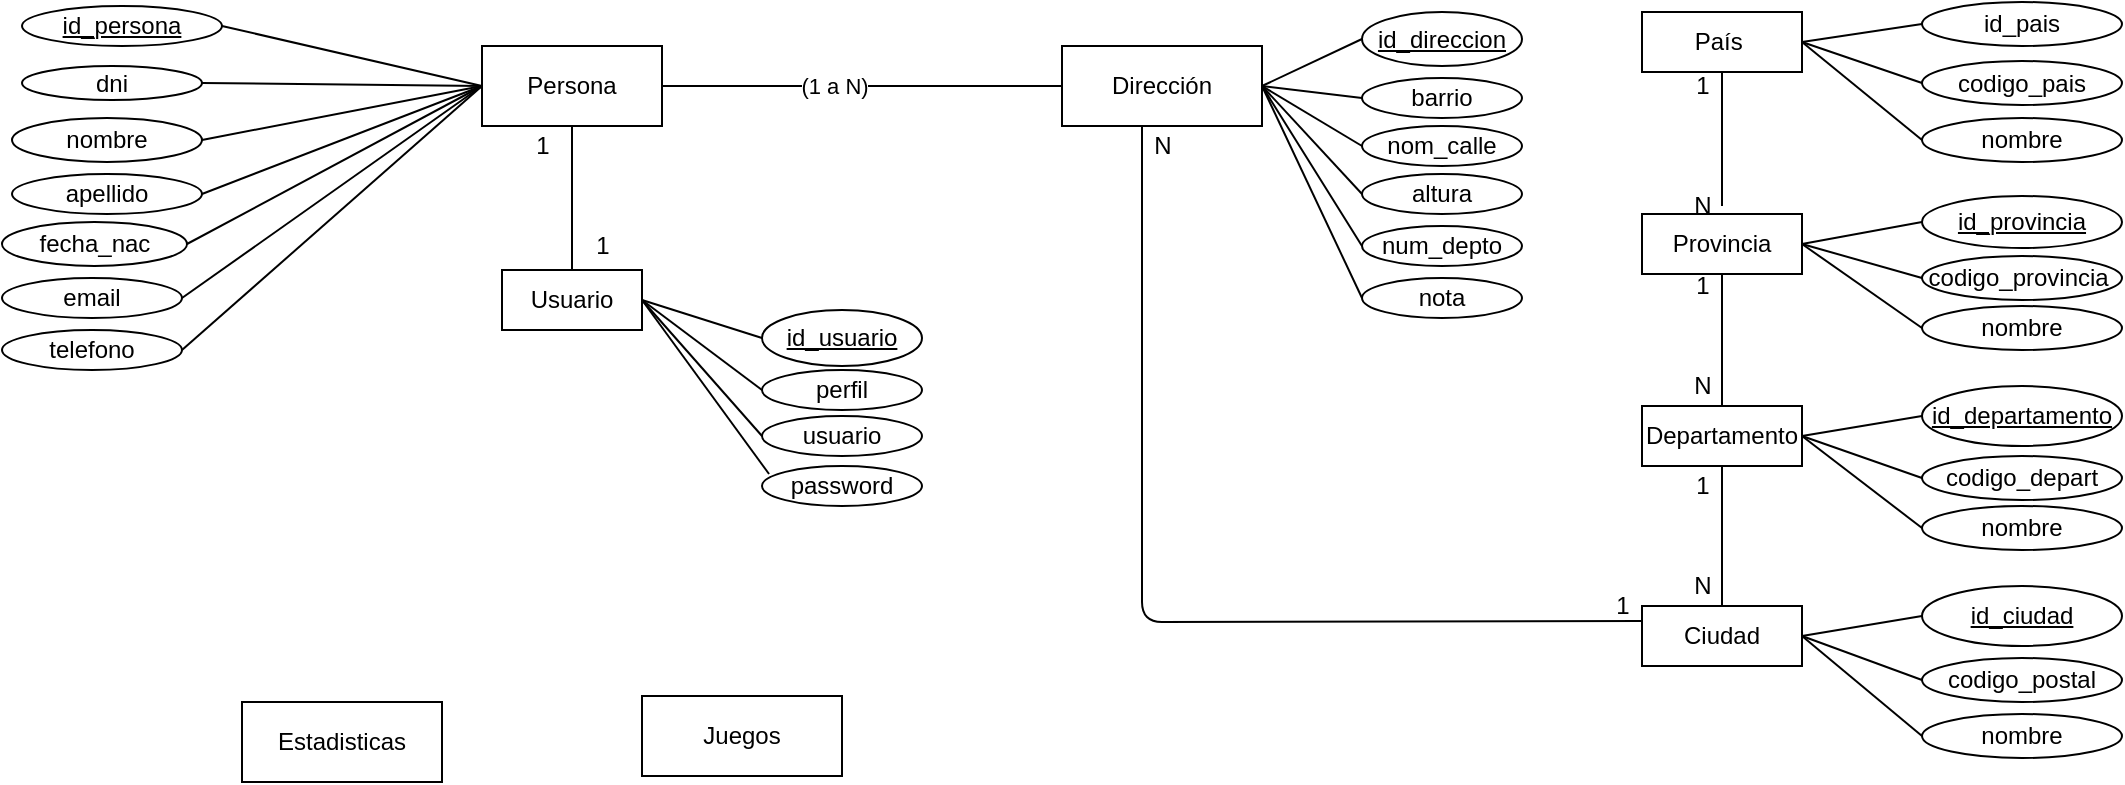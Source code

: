 <mxfile version="13.9.9" type="device"><diagram id="C5RBs43oDa-KdzZeNtuy" name="Page-1"><mxGraphModel dx="1092" dy="494" grid="1" gridSize="10" guides="1" tooltips="1" connect="1" arrows="1" fold="1" page="1" pageScale="1" pageWidth="827" pageHeight="1169" math="0" shadow="0"><root><mxCell id="WIyWlLk6GJQsqaUBKTNV-0"/><mxCell id="WIyWlLk6GJQsqaUBKTNV-1" parent="WIyWlLk6GJQsqaUBKTNV-0"/><mxCell id="5IrtPDX4QLmlhJ31itoz-1" value="Usuario" style="whiteSpace=wrap;html=1;align=center;" vertex="1" parent="WIyWlLk6GJQsqaUBKTNV-1"><mxGeometry x="270" y="142" width="70" height="30" as="geometry"/></mxCell><mxCell id="5IrtPDX4QLmlhJ31itoz-11" value="Persona" style="whiteSpace=wrap;html=1;align=center;" vertex="1" parent="WIyWlLk6GJQsqaUBKTNV-1"><mxGeometry x="260" y="30" width="90" height="40" as="geometry"/></mxCell><mxCell id="5IrtPDX4QLmlhJ31itoz-13" value="Juegos" style="whiteSpace=wrap;html=1;align=center;" vertex="1" parent="WIyWlLk6GJQsqaUBKTNV-1"><mxGeometry x="340" y="355" width="100" height="40" as="geometry"/></mxCell><mxCell id="5IrtPDX4QLmlhJ31itoz-14" value="Estadisticas" style="whiteSpace=wrap;html=1;align=center;" vertex="1" parent="WIyWlLk6GJQsqaUBKTNV-1"><mxGeometry x="140" y="358" width="100" height="40" as="geometry"/></mxCell><mxCell id="5IrtPDX4QLmlhJ31itoz-17" value="id_persona" style="ellipse;whiteSpace=wrap;html=1;align=center;fontStyle=4;" vertex="1" parent="WIyWlLk6GJQsqaUBKTNV-1"><mxGeometry x="30" y="10" width="100" height="20" as="geometry"/></mxCell><mxCell id="5IrtPDX4QLmlhJ31itoz-18" value="dni" style="ellipse;whiteSpace=wrap;html=1;align=center;" vertex="1" parent="WIyWlLk6GJQsqaUBKTNV-1"><mxGeometry x="30" y="40" width="90" height="17" as="geometry"/></mxCell><mxCell id="5IrtPDX4QLmlhJ31itoz-21" value="nombre" style="ellipse;whiteSpace=wrap;html=1;align=center;" vertex="1" parent="WIyWlLk6GJQsqaUBKTNV-1"><mxGeometry x="25" y="66" width="95" height="22" as="geometry"/></mxCell><mxCell id="5IrtPDX4QLmlhJ31itoz-22" value="apellido" style="ellipse;whiteSpace=wrap;html=1;align=center;" vertex="1" parent="WIyWlLk6GJQsqaUBKTNV-1"><mxGeometry x="25" y="94" width="95" height="20" as="geometry"/></mxCell><mxCell id="5IrtPDX4QLmlhJ31itoz-23" value="email" style="ellipse;whiteSpace=wrap;html=1;align=center;" vertex="1" parent="WIyWlLk6GJQsqaUBKTNV-1"><mxGeometry x="20" y="146" width="90" height="20" as="geometry"/></mxCell><mxCell id="5IrtPDX4QLmlhJ31itoz-24" value="fecha_nac" style="ellipse;whiteSpace=wrap;html=1;align=center;" vertex="1" parent="WIyWlLk6GJQsqaUBKTNV-1"><mxGeometry x="20" y="118" width="92.5" height="22" as="geometry"/></mxCell><mxCell id="5IrtPDX4QLmlhJ31itoz-25" value="telefono" style="ellipse;whiteSpace=wrap;html=1;align=center;" vertex="1" parent="WIyWlLk6GJQsqaUBKTNV-1"><mxGeometry x="20" y="172" width="90" height="20" as="geometry"/></mxCell><mxCell id="5IrtPDX4QLmlhJ31itoz-26" value="Dirección" style="whiteSpace=wrap;html=1;align=center;" vertex="1" parent="WIyWlLk6GJQsqaUBKTNV-1"><mxGeometry x="550" y="30" width="100" height="40" as="geometry"/></mxCell><mxCell id="5IrtPDX4QLmlhJ31itoz-27" value="" style="endArrow=none;html=1;entryX=0;entryY=0.5;entryDx=0;entryDy=0;exitX=1;exitY=0.5;exitDx=0;exitDy=0;" edge="1" parent="WIyWlLk6GJQsqaUBKTNV-1" source="5IrtPDX4QLmlhJ31itoz-11" target="5IrtPDX4QLmlhJ31itoz-26"><mxGeometry width="50" height="50" relative="1" as="geometry"><mxPoint x="390" y="110" as="sourcePoint"/><mxPoint x="440" y="60" as="targetPoint"/></mxGeometry></mxCell><mxCell id="5IrtPDX4QLmlhJ31itoz-28" value="(1 a N)" style="edgeLabel;html=1;align=center;verticalAlign=middle;resizable=0;points=[];" vertex="1" connectable="0" parent="5IrtPDX4QLmlhJ31itoz-27"><mxGeometry x="-0.14" relative="1" as="geometry"><mxPoint as="offset"/></mxGeometry></mxCell><mxCell id="5IrtPDX4QLmlhJ31itoz-29" value="" style="endArrow=none;html=1;exitX=1;exitY=0.5;exitDx=0;exitDy=0;entryX=0;entryY=0.5;entryDx=0;entryDy=0;" edge="1" parent="WIyWlLk6GJQsqaUBKTNV-1" source="5IrtPDX4QLmlhJ31itoz-25" target="5IrtPDX4QLmlhJ31itoz-11"><mxGeometry width="50" height="50" relative="1" as="geometry"><mxPoint x="95" y="181" as="sourcePoint"/><mxPoint x="145" y="131" as="targetPoint"/></mxGeometry></mxCell><mxCell id="5IrtPDX4QLmlhJ31itoz-30" value="" style="endArrow=none;html=1;exitX=1;exitY=0.5;exitDx=0;exitDy=0;entryX=0;entryY=0.5;entryDx=0;entryDy=0;" edge="1" parent="WIyWlLk6GJQsqaUBKTNV-1" source="5IrtPDX4QLmlhJ31itoz-23" target="5IrtPDX4QLmlhJ31itoz-11"><mxGeometry width="50" height="50" relative="1" as="geometry"><mxPoint x="93.838" y="184.882" as="sourcePoint"/><mxPoint x="270" y="80" as="targetPoint"/></mxGeometry></mxCell><mxCell id="5IrtPDX4QLmlhJ31itoz-31" value="" style="endArrow=none;html=1;exitX=1;exitY=0.5;exitDx=0;exitDy=0;entryX=0;entryY=0.5;entryDx=0;entryDy=0;" edge="1" parent="WIyWlLk6GJQsqaUBKTNV-1" source="5IrtPDX4QLmlhJ31itoz-24" target="5IrtPDX4QLmlhJ31itoz-11"><mxGeometry width="50" height="50" relative="1" as="geometry"><mxPoint x="103.838" y="194.882" as="sourcePoint"/><mxPoint x="280" y="90" as="targetPoint"/></mxGeometry></mxCell><mxCell id="5IrtPDX4QLmlhJ31itoz-32" value="" style="endArrow=none;html=1;exitX=1;exitY=0.5;exitDx=0;exitDy=0;entryX=0;entryY=0.5;entryDx=0;entryDy=0;" edge="1" parent="WIyWlLk6GJQsqaUBKTNV-1" source="5IrtPDX4QLmlhJ31itoz-22" target="5IrtPDX4QLmlhJ31itoz-11"><mxGeometry width="50" height="50" relative="1" as="geometry"><mxPoint x="113.838" y="204.882" as="sourcePoint"/><mxPoint x="290" y="100" as="targetPoint"/></mxGeometry></mxCell><mxCell id="5IrtPDX4QLmlhJ31itoz-33" value="" style="endArrow=none;html=1;exitX=1;exitY=0.5;exitDx=0;exitDy=0;entryX=0;entryY=0.5;entryDx=0;entryDy=0;" edge="1" parent="WIyWlLk6GJQsqaUBKTNV-1" source="5IrtPDX4QLmlhJ31itoz-21" target="5IrtPDX4QLmlhJ31itoz-11"><mxGeometry width="50" height="50" relative="1" as="geometry"><mxPoint x="110" y="114" as="sourcePoint"/><mxPoint x="270" y="60" as="targetPoint"/></mxGeometry></mxCell><mxCell id="5IrtPDX4QLmlhJ31itoz-34" value="" style="endArrow=none;html=1;exitX=1;exitY=0.5;exitDx=0;exitDy=0;entryX=0;entryY=0.5;entryDx=0;entryDy=0;" edge="1" parent="WIyWlLk6GJQsqaUBKTNV-1" source="5IrtPDX4QLmlhJ31itoz-18" target="5IrtPDX4QLmlhJ31itoz-11"><mxGeometry width="50" height="50" relative="1" as="geometry"><mxPoint x="120" y="124" as="sourcePoint"/><mxPoint x="280" y="70" as="targetPoint"/></mxGeometry></mxCell><mxCell id="5IrtPDX4QLmlhJ31itoz-35" value="" style="endArrow=none;html=1;exitX=1;exitY=0.5;exitDx=0;exitDy=0;" edge="1" parent="WIyWlLk6GJQsqaUBKTNV-1" source="5IrtPDX4QLmlhJ31itoz-17"><mxGeometry width="50" height="50" relative="1" as="geometry"><mxPoint x="110" y="61.5" as="sourcePoint"/><mxPoint x="260" y="50" as="targetPoint"/></mxGeometry></mxCell><mxCell id="5IrtPDX4QLmlhJ31itoz-36" value="id_usuario" style="ellipse;whiteSpace=wrap;html=1;align=center;fontStyle=4;" vertex="1" parent="WIyWlLk6GJQsqaUBKTNV-1"><mxGeometry x="400" y="162" width="80" height="28" as="geometry"/></mxCell><mxCell id="5IrtPDX4QLmlhJ31itoz-37" value="perfil" style="ellipse;whiteSpace=wrap;html=1;align=center;" vertex="1" parent="WIyWlLk6GJQsqaUBKTNV-1"><mxGeometry x="400" y="192" width="80" height="20" as="geometry"/></mxCell><mxCell id="5IrtPDX4QLmlhJ31itoz-40" value="usuario" style="ellipse;whiteSpace=wrap;html=1;align=center;" vertex="1" parent="WIyWlLk6GJQsqaUBKTNV-1"><mxGeometry x="400" y="215" width="80" height="20" as="geometry"/></mxCell><mxCell id="5IrtPDX4QLmlhJ31itoz-41" value="password" style="ellipse;whiteSpace=wrap;html=1;align=center;" vertex="1" parent="WIyWlLk6GJQsqaUBKTNV-1"><mxGeometry x="400" y="240" width="80" height="20" as="geometry"/></mxCell><mxCell id="5IrtPDX4QLmlhJ31itoz-44" value="" style="endArrow=none;html=1;exitX=1;exitY=0.5;exitDx=0;exitDy=0;entryX=0;entryY=0.5;entryDx=0;entryDy=0;" edge="1" parent="WIyWlLk6GJQsqaUBKTNV-1" source="5IrtPDX4QLmlhJ31itoz-1" target="5IrtPDX4QLmlhJ31itoz-36"><mxGeometry width="50" height="50" relative="1" as="geometry"><mxPoint x="390" y="230" as="sourcePoint"/><mxPoint x="390" y="180" as="targetPoint"/></mxGeometry></mxCell><mxCell id="5IrtPDX4QLmlhJ31itoz-45" value="" style="endArrow=none;html=1;exitX=1;exitY=0.5;exitDx=0;exitDy=0;entryX=0;entryY=0.5;entryDx=0;entryDy=0;" edge="1" parent="WIyWlLk6GJQsqaUBKTNV-1" source="5IrtPDX4QLmlhJ31itoz-1" target="5IrtPDX4QLmlhJ31itoz-37"><mxGeometry width="50" height="50" relative="1" as="geometry"><mxPoint x="350" y="190" as="sourcePoint"/><mxPoint x="410" y="187" as="targetPoint"/></mxGeometry></mxCell><mxCell id="5IrtPDX4QLmlhJ31itoz-46" value="" style="endArrow=none;html=1;exitX=1;exitY=0.5;exitDx=0;exitDy=0;entryX=0;entryY=0.5;entryDx=0;entryDy=0;" edge="1" parent="WIyWlLk6GJQsqaUBKTNV-1" source="5IrtPDX4QLmlhJ31itoz-1" target="5IrtPDX4QLmlhJ31itoz-40"><mxGeometry width="50" height="50" relative="1" as="geometry"><mxPoint x="350" y="190" as="sourcePoint"/><mxPoint x="410" y="220" as="targetPoint"/></mxGeometry></mxCell><mxCell id="5IrtPDX4QLmlhJ31itoz-47" value="" style="endArrow=none;html=1;exitX=1;exitY=0.5;exitDx=0;exitDy=0;entryX=0.044;entryY=0.2;entryDx=0;entryDy=0;entryPerimeter=0;" edge="1" parent="WIyWlLk6GJQsqaUBKTNV-1" source="5IrtPDX4QLmlhJ31itoz-1" target="5IrtPDX4QLmlhJ31itoz-41"><mxGeometry width="50" height="50" relative="1" as="geometry"><mxPoint x="350" y="190" as="sourcePoint"/><mxPoint x="410" y="250" as="targetPoint"/></mxGeometry></mxCell><mxCell id="5IrtPDX4QLmlhJ31itoz-48" value="Departamento" style="whiteSpace=wrap;html=1;align=center;" vertex="1" parent="WIyWlLk6GJQsqaUBKTNV-1"><mxGeometry x="840" y="210" width="80" height="30" as="geometry"/></mxCell><mxCell id="5IrtPDX4QLmlhJ31itoz-50" value="Provincia" style="whiteSpace=wrap;html=1;align=center;" vertex="1" parent="WIyWlLk6GJQsqaUBKTNV-1"><mxGeometry x="840" y="114" width="80" height="30" as="geometry"/></mxCell><mxCell id="5IrtPDX4QLmlhJ31itoz-51" value="País&amp;nbsp;" style="whiteSpace=wrap;html=1;align=center;" vertex="1" parent="WIyWlLk6GJQsqaUBKTNV-1"><mxGeometry x="840" y="13" width="80" height="30" as="geometry"/></mxCell><mxCell id="5IrtPDX4QLmlhJ31itoz-52" value="Ciudad" style="whiteSpace=wrap;html=1;align=center;" vertex="1" parent="WIyWlLk6GJQsqaUBKTNV-1"><mxGeometry x="840" y="310" width="80" height="30" as="geometry"/></mxCell><mxCell id="5IrtPDX4QLmlhJ31itoz-53" value="" style="endArrow=none;html=1;entryX=0;entryY=0.25;entryDx=0;entryDy=0;" edge="1" parent="WIyWlLk6GJQsqaUBKTNV-1" target="5IrtPDX4QLmlhJ31itoz-52"><mxGeometry width="50" height="50" relative="1" as="geometry"><mxPoint x="590" y="70" as="sourcePoint"/><mxPoint x="770" y="100" as="targetPoint"/><Array as="points"><mxPoint x="590" y="318"/></Array></mxGeometry></mxCell><mxCell id="5IrtPDX4QLmlhJ31itoz-54" value="" style="endArrow=none;html=1;entryX=0.5;entryY=1;entryDx=0;entryDy=0;" edge="1" parent="WIyWlLk6GJQsqaUBKTNV-1" target="5IrtPDX4QLmlhJ31itoz-51"><mxGeometry width="50" height="50" relative="1" as="geometry"><mxPoint x="880" y="110" as="sourcePoint"/><mxPoint x="860" y="60" as="targetPoint"/></mxGeometry></mxCell><mxCell id="5IrtPDX4QLmlhJ31itoz-55" value="" style="endArrow=none;html=1;entryX=0.5;entryY=1;entryDx=0;entryDy=0;exitX=0.5;exitY=0;exitDx=0;exitDy=0;" edge="1" parent="WIyWlLk6GJQsqaUBKTNV-1" source="5IrtPDX4QLmlhJ31itoz-52" target="5IrtPDX4QLmlhJ31itoz-48"><mxGeometry width="50" height="50" relative="1" as="geometry"><mxPoint x="720" y="290" as="sourcePoint"/><mxPoint x="770" y="240" as="targetPoint"/></mxGeometry></mxCell><mxCell id="5IrtPDX4QLmlhJ31itoz-56" value="" style="endArrow=none;html=1;entryX=0.5;entryY=1;entryDx=0;entryDy=0;exitX=0.5;exitY=0;exitDx=0;exitDy=0;" edge="1" parent="WIyWlLk6GJQsqaUBKTNV-1" source="5IrtPDX4QLmlhJ31itoz-48" target="5IrtPDX4QLmlhJ31itoz-50"><mxGeometry width="50" height="50" relative="1" as="geometry"><mxPoint x="730" y="300" as="sourcePoint"/><mxPoint x="780" y="250" as="targetPoint"/></mxGeometry></mxCell><mxCell id="5IrtPDX4QLmlhJ31itoz-57" value="1" style="text;html=1;align=center;verticalAlign=middle;resizable=0;points=[];autosize=1;" vertex="1" parent="WIyWlLk6GJQsqaUBKTNV-1"><mxGeometry x="860" y="40" width="20" height="20" as="geometry"/></mxCell><mxCell id="5IrtPDX4QLmlhJ31itoz-58" value="N" style="text;html=1;align=center;verticalAlign=middle;resizable=0;points=[];autosize=1;" vertex="1" parent="WIyWlLk6GJQsqaUBKTNV-1"><mxGeometry x="860" y="100" width="20" height="20" as="geometry"/></mxCell><mxCell id="5IrtPDX4QLmlhJ31itoz-59" value="1" style="text;html=1;align=center;verticalAlign=middle;resizable=0;points=[];autosize=1;" vertex="1" parent="WIyWlLk6GJQsqaUBKTNV-1"><mxGeometry x="860" y="140" width="20" height="20" as="geometry"/></mxCell><mxCell id="5IrtPDX4QLmlhJ31itoz-60" value="N" style="text;html=1;align=center;verticalAlign=middle;resizable=0;points=[];autosize=1;" vertex="1" parent="WIyWlLk6GJQsqaUBKTNV-1"><mxGeometry x="860" y="190" width="20" height="20" as="geometry"/></mxCell><mxCell id="5IrtPDX4QLmlhJ31itoz-61" value="1" style="text;html=1;align=center;verticalAlign=middle;resizable=0;points=[];autosize=1;" vertex="1" parent="WIyWlLk6GJQsqaUBKTNV-1"><mxGeometry x="860" y="240" width="20" height="20" as="geometry"/></mxCell><mxCell id="5IrtPDX4QLmlhJ31itoz-62" value="N" style="text;html=1;align=center;verticalAlign=middle;resizable=0;points=[];autosize=1;" vertex="1" parent="WIyWlLk6GJQsqaUBKTNV-1"><mxGeometry x="860" y="290" width="20" height="20" as="geometry"/></mxCell><mxCell id="5IrtPDX4QLmlhJ31itoz-63" value="1" style="text;html=1;align=center;verticalAlign=middle;resizable=0;points=[];autosize=1;" vertex="1" parent="WIyWlLk6GJQsqaUBKTNV-1"><mxGeometry x="820" y="300" width="20" height="20" as="geometry"/></mxCell><mxCell id="5IrtPDX4QLmlhJ31itoz-64" value="N" style="text;html=1;align=center;verticalAlign=middle;resizable=0;points=[];autosize=1;" vertex="1" parent="WIyWlLk6GJQsqaUBKTNV-1"><mxGeometry x="590" y="70" width="20" height="20" as="geometry"/></mxCell><mxCell id="5IrtPDX4QLmlhJ31itoz-65" value="" style="endArrow=none;html=1;entryX=0;entryY=0.5;entryDx=0;entryDy=0;exitX=1;exitY=0.5;exitDx=0;exitDy=0;" edge="1" parent="WIyWlLk6GJQsqaUBKTNV-1" source="5IrtPDX4QLmlhJ31itoz-26" target="5IrtPDX4QLmlhJ31itoz-72"><mxGeometry width="50" height="50" relative="1" as="geometry"><mxPoint x="610" y="170" as="sourcePoint"/><mxPoint x="640" y="120" as="targetPoint"/></mxGeometry></mxCell><mxCell id="5IrtPDX4QLmlhJ31itoz-66" value="id_direccion" style="ellipse;whiteSpace=wrap;html=1;align=center;fontStyle=4;" vertex="1" parent="WIyWlLk6GJQsqaUBKTNV-1"><mxGeometry x="700" y="13" width="80" height="27" as="geometry"/></mxCell><mxCell id="5IrtPDX4QLmlhJ31itoz-67" value="barrio" style="ellipse;whiteSpace=wrap;html=1;align=center;" vertex="1" parent="WIyWlLk6GJQsqaUBKTNV-1"><mxGeometry x="700" y="46" width="80" height="20" as="geometry"/></mxCell><mxCell id="5IrtPDX4QLmlhJ31itoz-68" value="" style="endArrow=none;html=1;entryX=0;entryY=0.5;entryDx=0;entryDy=0;exitX=1;exitY=0.5;exitDx=0;exitDy=0;" edge="1" parent="WIyWlLk6GJQsqaUBKTNV-1" source="5IrtPDX4QLmlhJ31itoz-26" target="5IrtPDX4QLmlhJ31itoz-66"><mxGeometry width="50" height="50" relative="1" as="geometry"><mxPoint x="640" y="71" as="sourcePoint"/><mxPoint x="690" y="21" as="targetPoint"/></mxGeometry></mxCell><mxCell id="5IrtPDX4QLmlhJ31itoz-69" value="nom_calle" style="ellipse;whiteSpace=wrap;html=1;align=center;" vertex="1" parent="WIyWlLk6GJQsqaUBKTNV-1"><mxGeometry x="700" y="70" width="80" height="20" as="geometry"/></mxCell><mxCell id="5IrtPDX4QLmlhJ31itoz-70" value="altura" style="ellipse;whiteSpace=wrap;html=1;align=center;" vertex="1" parent="WIyWlLk6GJQsqaUBKTNV-1"><mxGeometry x="700" y="94" width="80" height="20" as="geometry"/></mxCell><mxCell id="5IrtPDX4QLmlhJ31itoz-71" value="num_depto" style="ellipse;whiteSpace=wrap;html=1;align=center;" vertex="1" parent="WIyWlLk6GJQsqaUBKTNV-1"><mxGeometry x="700" y="120" width="80" height="20" as="geometry"/></mxCell><mxCell id="5IrtPDX4QLmlhJ31itoz-72" value="nota" style="ellipse;whiteSpace=wrap;html=1;align=center;" vertex="1" parent="WIyWlLk6GJQsqaUBKTNV-1"><mxGeometry x="700" y="146" width="80" height="20" as="geometry"/></mxCell><mxCell id="5IrtPDX4QLmlhJ31itoz-73" value="" style="endArrow=none;html=1;entryX=0;entryY=0.5;entryDx=0;entryDy=0;exitX=1;exitY=0.5;exitDx=0;exitDy=0;" edge="1" parent="WIyWlLk6GJQsqaUBKTNV-1" source="5IrtPDX4QLmlhJ31itoz-26" target="5IrtPDX4QLmlhJ31itoz-71"><mxGeometry width="50" height="50" relative="1" as="geometry"><mxPoint x="660" y="76" as="sourcePoint"/><mxPoint x="710" y="166" as="targetPoint"/></mxGeometry></mxCell><mxCell id="5IrtPDX4QLmlhJ31itoz-74" value="" style="endArrow=none;html=1;entryX=0;entryY=0.5;entryDx=0;entryDy=0;exitX=1;exitY=0.5;exitDx=0;exitDy=0;" edge="1" parent="WIyWlLk6GJQsqaUBKTNV-1" source="5IrtPDX4QLmlhJ31itoz-26" target="5IrtPDX4QLmlhJ31itoz-70"><mxGeometry width="50" height="50" relative="1" as="geometry"><mxPoint x="660" y="76" as="sourcePoint"/><mxPoint x="710" y="140" as="targetPoint"/></mxGeometry></mxCell><mxCell id="5IrtPDX4QLmlhJ31itoz-75" value="" style="endArrow=none;html=1;entryX=0;entryY=0.5;entryDx=0;entryDy=0;exitX=1;exitY=0.5;exitDx=0;exitDy=0;" edge="1" parent="WIyWlLk6GJQsqaUBKTNV-1" source="5IrtPDX4QLmlhJ31itoz-26" target="5IrtPDX4QLmlhJ31itoz-67"><mxGeometry width="50" height="50" relative="1" as="geometry"><mxPoint x="660" y="76" as="sourcePoint"/><mxPoint x="710" y="114" as="targetPoint"/></mxGeometry></mxCell><mxCell id="5IrtPDX4QLmlhJ31itoz-76" value="" style="endArrow=none;html=1;entryX=0;entryY=0.5;entryDx=0;entryDy=0;exitX=1;exitY=0.5;exitDx=0;exitDy=0;" edge="1" parent="WIyWlLk6GJQsqaUBKTNV-1" source="5IrtPDX4QLmlhJ31itoz-26" target="5IrtPDX4QLmlhJ31itoz-69"><mxGeometry width="50" height="50" relative="1" as="geometry"><mxPoint x="660" y="30" as="sourcePoint"/><mxPoint x="710" y="66" as="targetPoint"/></mxGeometry></mxCell><mxCell id="5IrtPDX4QLmlhJ31itoz-81" value="id_pais" style="ellipse;whiteSpace=wrap;html=1;align=center;" vertex="1" parent="WIyWlLk6GJQsqaUBKTNV-1"><mxGeometry x="980" y="8" width="100" height="22" as="geometry"/></mxCell><mxCell id="5IrtPDX4QLmlhJ31itoz-82" value="codigo_pais" style="ellipse;whiteSpace=wrap;html=1;align=center;" vertex="1" parent="WIyWlLk6GJQsqaUBKTNV-1"><mxGeometry x="980" y="37.5" width="100" height="22" as="geometry"/></mxCell><mxCell id="5IrtPDX4QLmlhJ31itoz-83" value="nombre" style="ellipse;whiteSpace=wrap;html=1;align=center;" vertex="1" parent="WIyWlLk6GJQsqaUBKTNV-1"><mxGeometry x="980" y="66" width="100" height="22" as="geometry"/></mxCell><mxCell id="5IrtPDX4QLmlhJ31itoz-84" value="" style="endArrow=none;html=1;entryX=0;entryY=0.5;entryDx=0;entryDy=0;exitX=1;exitY=0.5;exitDx=0;exitDy=0;" edge="1" parent="WIyWlLk6GJQsqaUBKTNV-1" source="5IrtPDX4QLmlhJ31itoz-51" target="5IrtPDX4QLmlhJ31itoz-81"><mxGeometry width="50" height="50" relative="1" as="geometry"><mxPoint x="930" y="61" as="sourcePoint"/><mxPoint x="980" y="37.5" as="targetPoint"/></mxGeometry></mxCell><mxCell id="5IrtPDX4QLmlhJ31itoz-85" value="" style="endArrow=none;html=1;entryX=0;entryY=0.5;entryDx=0;entryDy=0;exitX=1;exitY=0.5;exitDx=0;exitDy=0;" edge="1" parent="WIyWlLk6GJQsqaUBKTNV-1" source="5IrtPDX4QLmlhJ31itoz-51" target="5IrtPDX4QLmlhJ31itoz-82"><mxGeometry width="50" height="50" relative="1" as="geometry"><mxPoint x="930" y="38" as="sourcePoint"/><mxPoint x="990" y="29" as="targetPoint"/></mxGeometry></mxCell><mxCell id="5IrtPDX4QLmlhJ31itoz-86" value="" style="endArrow=none;html=1;entryX=0;entryY=0.5;entryDx=0;entryDy=0;exitX=1;exitY=0.5;exitDx=0;exitDy=0;" edge="1" parent="WIyWlLk6GJQsqaUBKTNV-1" source="5IrtPDX4QLmlhJ31itoz-51" target="5IrtPDX4QLmlhJ31itoz-83"><mxGeometry width="50" height="50" relative="1" as="geometry"><mxPoint x="930" y="38" as="sourcePoint"/><mxPoint x="990" y="58.5" as="targetPoint"/></mxGeometry></mxCell><mxCell id="5IrtPDX4QLmlhJ31itoz-87" value="id_provincia" style="ellipse;whiteSpace=wrap;html=1;align=center;fontStyle=4;" vertex="1" parent="WIyWlLk6GJQsqaUBKTNV-1"><mxGeometry x="980" y="105" width="100" height="26" as="geometry"/></mxCell><mxCell id="5IrtPDX4QLmlhJ31itoz-88" value="nombre" style="ellipse;whiteSpace=wrap;html=1;align=center;" vertex="1" parent="WIyWlLk6GJQsqaUBKTNV-1"><mxGeometry x="980" y="160" width="100" height="22" as="geometry"/></mxCell><mxCell id="5IrtPDX4QLmlhJ31itoz-89" value="codigo_provincia&amp;nbsp;" style="ellipse;whiteSpace=wrap;html=1;align=center;" vertex="1" parent="WIyWlLk6GJQsqaUBKTNV-1"><mxGeometry x="980" y="135" width="100" height="22" as="geometry"/></mxCell><mxCell id="5IrtPDX4QLmlhJ31itoz-90" value="" style="endArrow=none;html=1;entryX=0;entryY=0.5;entryDx=0;entryDy=0;exitX=1;exitY=0.5;exitDx=0;exitDy=0;" edge="1" parent="WIyWlLk6GJQsqaUBKTNV-1" source="5IrtPDX4QLmlhJ31itoz-50" target="5IrtPDX4QLmlhJ31itoz-87"><mxGeometry width="50" height="50" relative="1" as="geometry"><mxPoint x="910" y="88" as="sourcePoint"/><mxPoint x="970" y="137" as="targetPoint"/></mxGeometry></mxCell><mxCell id="5IrtPDX4QLmlhJ31itoz-91" value="" style="endArrow=none;html=1;entryX=0;entryY=0.5;entryDx=0;entryDy=0;exitX=1;exitY=0.5;exitDx=0;exitDy=0;" edge="1" parent="WIyWlLk6GJQsqaUBKTNV-1" source="5IrtPDX4QLmlhJ31itoz-50" target="5IrtPDX4QLmlhJ31itoz-89"><mxGeometry width="50" height="50" relative="1" as="geometry"><mxPoint x="930" y="139" as="sourcePoint"/><mxPoint x="990" y="128" as="targetPoint"/></mxGeometry></mxCell><mxCell id="5IrtPDX4QLmlhJ31itoz-92" value="" style="endArrow=none;html=1;entryX=0;entryY=0.5;entryDx=0;entryDy=0;exitX=1;exitY=0.5;exitDx=0;exitDy=0;" edge="1" parent="WIyWlLk6GJQsqaUBKTNV-1" source="5IrtPDX4QLmlhJ31itoz-50" target="5IrtPDX4QLmlhJ31itoz-88"><mxGeometry width="50" height="50" relative="1" as="geometry"><mxPoint x="930" y="139" as="sourcePoint"/><mxPoint x="990" y="156" as="targetPoint"/></mxGeometry></mxCell><mxCell id="5IrtPDX4QLmlhJ31itoz-93" value="id_departamento" style="ellipse;whiteSpace=wrap;html=1;align=center;fontStyle=4;" vertex="1" parent="WIyWlLk6GJQsqaUBKTNV-1"><mxGeometry x="980" y="200" width="100" height="30" as="geometry"/></mxCell><mxCell id="5IrtPDX4QLmlhJ31itoz-94" value="codigo_depart" style="ellipse;whiteSpace=wrap;html=1;align=center;" vertex="1" parent="WIyWlLk6GJQsqaUBKTNV-1"><mxGeometry x="980" y="235" width="100" height="22" as="geometry"/></mxCell><mxCell id="5IrtPDX4QLmlhJ31itoz-95" value="nombre" style="ellipse;whiteSpace=wrap;html=1;align=center;" vertex="1" parent="WIyWlLk6GJQsqaUBKTNV-1"><mxGeometry x="980" y="260" width="100" height="22" as="geometry"/></mxCell><mxCell id="5IrtPDX4QLmlhJ31itoz-96" value="" style="endArrow=none;html=1;entryX=0;entryY=0.5;entryDx=0;entryDy=0;exitX=1;exitY=0.5;exitDx=0;exitDy=0;" edge="1" parent="WIyWlLk6GJQsqaUBKTNV-1" source="5IrtPDX4QLmlhJ31itoz-48" target="5IrtPDX4QLmlhJ31itoz-95"><mxGeometry width="50" height="50" relative="1" as="geometry"><mxPoint x="920" y="257" as="sourcePoint"/><mxPoint x="980" y="299" as="targetPoint"/></mxGeometry></mxCell><mxCell id="5IrtPDX4QLmlhJ31itoz-97" value="" style="endArrow=none;html=1;entryX=0;entryY=0.5;entryDx=0;entryDy=0;exitX=1;exitY=0.5;exitDx=0;exitDy=0;" edge="1" parent="WIyWlLk6GJQsqaUBKTNV-1" source="5IrtPDX4QLmlhJ31itoz-48" target="5IrtPDX4QLmlhJ31itoz-94"><mxGeometry width="50" height="50" relative="1" as="geometry"><mxPoint x="930" y="235" as="sourcePoint"/><mxPoint x="990" y="281" as="targetPoint"/></mxGeometry></mxCell><mxCell id="5IrtPDX4QLmlhJ31itoz-98" value="" style="endArrow=none;html=1;entryX=0;entryY=0.5;entryDx=0;entryDy=0;exitX=1;exitY=0.5;exitDx=0;exitDy=0;" edge="1" parent="WIyWlLk6GJQsqaUBKTNV-1" source="5IrtPDX4QLmlhJ31itoz-48" target="5IrtPDX4QLmlhJ31itoz-93"><mxGeometry width="50" height="50" relative="1" as="geometry"><mxPoint x="930" y="235" as="sourcePoint"/><mxPoint x="990" y="256" as="targetPoint"/></mxGeometry></mxCell><mxCell id="5IrtPDX4QLmlhJ31itoz-99" value="id_ciudad" style="ellipse;whiteSpace=wrap;html=1;align=center;fontStyle=4;" vertex="1" parent="WIyWlLk6GJQsqaUBKTNV-1"><mxGeometry x="980" y="300" width="100" height="30" as="geometry"/></mxCell><mxCell id="5IrtPDX4QLmlhJ31itoz-100" value="codigo_postal" style="ellipse;whiteSpace=wrap;html=1;align=center;" vertex="1" parent="WIyWlLk6GJQsqaUBKTNV-1"><mxGeometry x="980" y="336" width="100" height="22" as="geometry"/></mxCell><mxCell id="5IrtPDX4QLmlhJ31itoz-101" value="nombre" style="ellipse;whiteSpace=wrap;html=1;align=center;" vertex="1" parent="WIyWlLk6GJQsqaUBKTNV-1"><mxGeometry x="980" y="364" width="100" height="22" as="geometry"/></mxCell><mxCell id="5IrtPDX4QLmlhJ31itoz-103" value="" style="endArrow=none;html=1;entryX=0;entryY=0.5;entryDx=0;entryDy=0;exitX=1;exitY=0.5;exitDx=0;exitDy=0;" edge="1" parent="WIyWlLk6GJQsqaUBKTNV-1" source="5IrtPDX4QLmlhJ31itoz-52" target="5IrtPDX4QLmlhJ31itoz-101"><mxGeometry width="50" height="50" relative="1" as="geometry"><mxPoint x="910" y="364" as="sourcePoint"/><mxPoint x="970" y="410" as="targetPoint"/></mxGeometry></mxCell><mxCell id="5IrtPDX4QLmlhJ31itoz-104" value="" style="endArrow=none;html=1;entryX=0;entryY=0.5;entryDx=0;entryDy=0;exitX=1;exitY=0.5;exitDx=0;exitDy=0;" edge="1" parent="WIyWlLk6GJQsqaUBKTNV-1" source="5IrtPDX4QLmlhJ31itoz-52" target="5IrtPDX4QLmlhJ31itoz-100"><mxGeometry width="50" height="50" relative="1" as="geometry"><mxPoint x="930" y="335" as="sourcePoint"/><mxPoint x="990" y="385" as="targetPoint"/></mxGeometry></mxCell><mxCell id="5IrtPDX4QLmlhJ31itoz-105" value="" style="endArrow=none;html=1;entryX=0;entryY=0.5;entryDx=0;entryDy=0;exitX=1;exitY=0.5;exitDx=0;exitDy=0;" edge="1" parent="WIyWlLk6GJQsqaUBKTNV-1" source="5IrtPDX4QLmlhJ31itoz-52" target="5IrtPDX4QLmlhJ31itoz-99"><mxGeometry width="50" height="50" relative="1" as="geometry"><mxPoint x="930" y="335" as="sourcePoint"/><mxPoint x="990" y="357" as="targetPoint"/></mxGeometry></mxCell><mxCell id="5IrtPDX4QLmlhJ31itoz-107" value="" style="endArrow=none;html=1;entryX=0.5;entryY=1;entryDx=0;entryDy=0;exitX=0.5;exitY=0;exitDx=0;exitDy=0;" edge="1" parent="WIyWlLk6GJQsqaUBKTNV-1" source="5IrtPDX4QLmlhJ31itoz-1" target="5IrtPDX4QLmlhJ31itoz-11"><mxGeometry width="50" height="50" relative="1" as="geometry"><mxPoint x="305" y="140" as="sourcePoint"/><mxPoint x="304.5" y="76.5" as="targetPoint"/></mxGeometry></mxCell><mxCell id="5IrtPDX4QLmlhJ31itoz-110" value="1" style="text;html=1;align=center;verticalAlign=middle;resizable=0;points=[];autosize=1;" vertex="1" parent="WIyWlLk6GJQsqaUBKTNV-1"><mxGeometry x="280" y="70" width="20" height="20" as="geometry"/></mxCell><mxCell id="5IrtPDX4QLmlhJ31itoz-111" value="1" style="text;html=1;align=center;verticalAlign=middle;resizable=0;points=[];autosize=1;" vertex="1" parent="WIyWlLk6GJQsqaUBKTNV-1"><mxGeometry x="310" y="120" width="20" height="20" as="geometry"/></mxCell></root></mxGraphModel></diagram></mxfile>